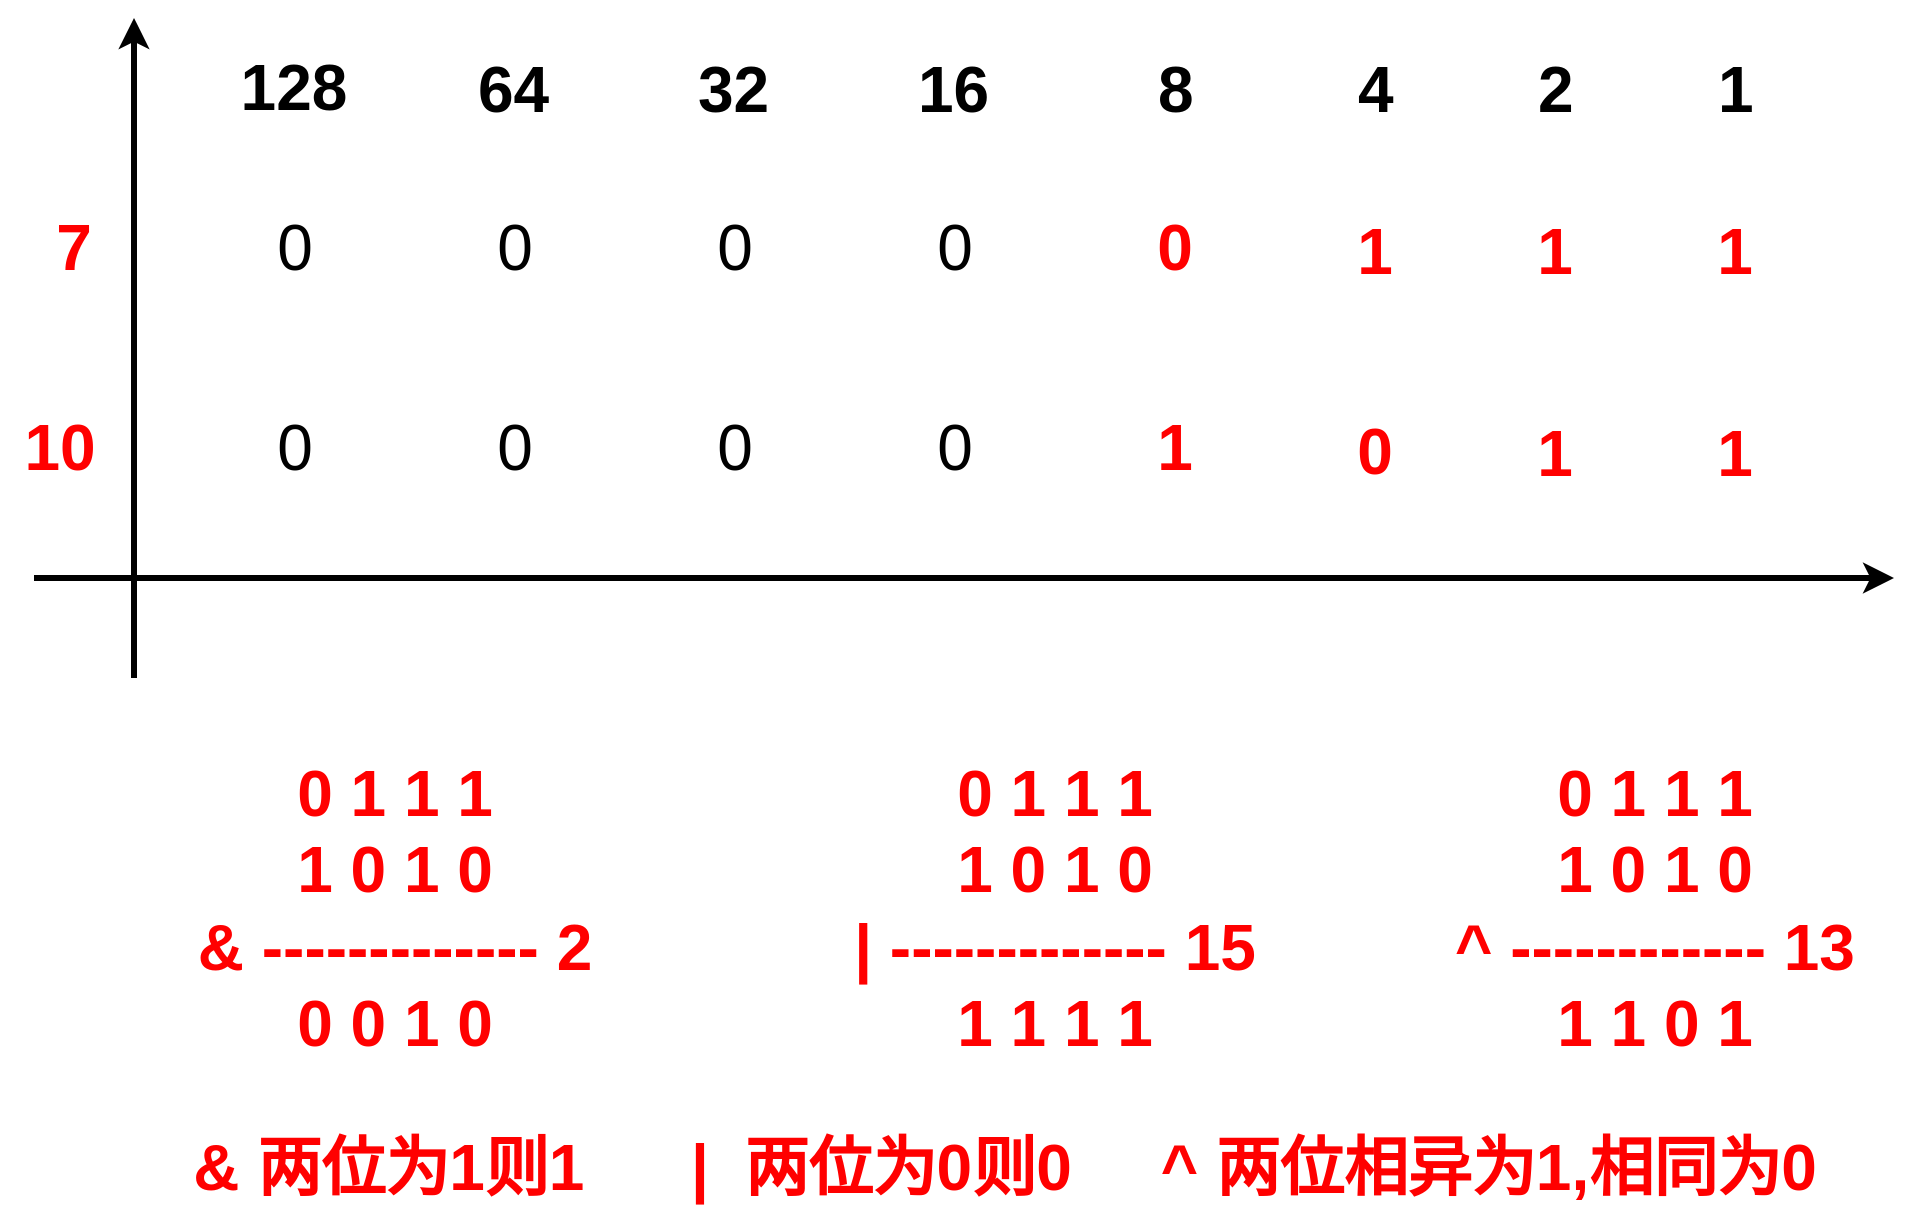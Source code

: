 <mxfile version="20.4.0" type="github">
  <diagram id="20wjOX3hQF94kn0S1W88" name="第 1 页">
    <mxGraphModel dx="1122" dy="798" grid="1" gridSize="10" guides="1" tooltips="1" connect="1" arrows="1" fold="1" page="1" pageScale="1" pageWidth="1169" pageHeight="1654" math="0" shadow="0">
      <root>
        <mxCell id="0" />
        <mxCell id="1" parent="0" />
        <mxCell id="P1Jh1QPIeSn1NVpw_SoJ-2" value="" style="endArrow=classic;html=1;rounded=0;strokeWidth=3;" edge="1" parent="1">
          <mxGeometry width="50" height="50" relative="1" as="geometry">
            <mxPoint x="120" y="410" as="sourcePoint" />
            <mxPoint x="120" y="80" as="targetPoint" />
          </mxGeometry>
        </mxCell>
        <mxCell id="P1Jh1QPIeSn1NVpw_SoJ-3" value="" style="endArrow=classic;html=1;rounded=0;strokeWidth=3;" edge="1" parent="1">
          <mxGeometry width="50" height="50" relative="1" as="geometry">
            <mxPoint x="70" y="360" as="sourcePoint" />
            <mxPoint x="1000" y="360" as="targetPoint" />
          </mxGeometry>
        </mxCell>
        <mxCell id="P1Jh1QPIeSn1NVpw_SoJ-4" value="&lt;b&gt;&lt;font style=&quot;font-size: 32px;&quot;&gt;128&lt;/font&gt;&lt;/b&gt;" style="text;html=1;strokeColor=none;fillColor=none;align=center;verticalAlign=middle;whiteSpace=wrap;rounded=0;" vertex="1" parent="1">
          <mxGeometry x="170" y="100" width="60" height="30" as="geometry" />
        </mxCell>
        <mxCell id="P1Jh1QPIeSn1NVpw_SoJ-5" value="&lt;div style=&quot;text-align: center;&quot;&gt;&lt;span style=&quot;background-color: initial;&quot;&gt;&lt;b&gt;64&lt;/b&gt;&lt;/span&gt;&lt;/div&gt;" style="text;whiteSpace=wrap;html=1;fontSize=32;" vertex="1" parent="1">
          <mxGeometry x="290" y="90" width="90" height="60" as="geometry" />
        </mxCell>
        <mxCell id="P1Jh1QPIeSn1NVpw_SoJ-6" value="&lt;div style=&quot;text-align: center;&quot;&gt;&lt;b&gt;32&lt;/b&gt;&lt;/div&gt;" style="text;whiteSpace=wrap;html=1;fontSize=32;" vertex="1" parent="1">
          <mxGeometry x="400" y="90" width="90" height="60" as="geometry" />
        </mxCell>
        <mxCell id="P1Jh1QPIeSn1NVpw_SoJ-7" value="&lt;div style=&quot;text-align: center;&quot;&gt;&lt;b&gt;16&lt;/b&gt;&lt;/div&gt;" style="text;whiteSpace=wrap;html=1;fontSize=32;" vertex="1" parent="1">
          <mxGeometry x="510" y="90" width="90" height="60" as="geometry" />
        </mxCell>
        <mxCell id="P1Jh1QPIeSn1NVpw_SoJ-8" value="&lt;div style=&quot;text-align: center;&quot;&gt;&lt;b&gt;8&lt;/b&gt;&lt;/div&gt;" style="text;whiteSpace=wrap;html=1;fontSize=32;" vertex="1" parent="1">
          <mxGeometry x="630" y="90" width="90" height="60" as="geometry" />
        </mxCell>
        <mxCell id="P1Jh1QPIeSn1NVpw_SoJ-9" value="&lt;div style=&quot;text-align: center;&quot;&gt;&lt;b&gt;4&lt;/b&gt;&lt;/div&gt;" style="text;whiteSpace=wrap;html=1;fontSize=32;" vertex="1" parent="1">
          <mxGeometry x="730" y="90" width="90" height="60" as="geometry" />
        </mxCell>
        <mxCell id="P1Jh1QPIeSn1NVpw_SoJ-10" value="&lt;div style=&quot;text-align: center;&quot;&gt;&lt;b&gt;2&lt;/b&gt;&lt;/div&gt;" style="text;whiteSpace=wrap;html=1;fontSize=32;" vertex="1" parent="1">
          <mxGeometry x="820" y="90" width="90" height="60" as="geometry" />
        </mxCell>
        <mxCell id="P1Jh1QPIeSn1NVpw_SoJ-11" value="&lt;div style=&quot;text-align: center;&quot;&gt;&lt;b&gt;1&lt;/b&gt;&lt;/div&gt;" style="text;whiteSpace=wrap;html=1;fontSize=32;" vertex="1" parent="1">
          <mxGeometry x="910" y="90" width="90" height="60" as="geometry" />
        </mxCell>
        <mxCell id="P1Jh1QPIeSn1NVpw_SoJ-12" value="&lt;b&gt;&lt;font color=&quot;#ff0000&quot;&gt;7&lt;/font&gt;&lt;/b&gt;" style="text;html=1;strokeColor=none;fillColor=none;align=center;verticalAlign=middle;whiteSpace=wrap;rounded=0;fontSize=32;" vertex="1" parent="1">
          <mxGeometry x="60" y="180" width="60" height="30" as="geometry" />
        </mxCell>
        <mxCell id="P1Jh1QPIeSn1NVpw_SoJ-13" value="&lt;b&gt;&lt;font color=&quot;#ff0000&quot;&gt;10&lt;/font&gt;&lt;/b&gt;" style="text;html=1;strokeColor=none;fillColor=none;align=center;verticalAlign=middle;whiteSpace=wrap;rounded=0;fontSize=32;" vertex="1" parent="1">
          <mxGeometry x="53" y="280" width="60" height="30" as="geometry" />
        </mxCell>
        <mxCell id="P1Jh1QPIeSn1NVpw_SoJ-14" value="0" style="text;html=1;align=center;verticalAlign=middle;resizable=0;points=[];autosize=1;strokeColor=none;fillColor=none;fontSize=32;" vertex="1" parent="1">
          <mxGeometry x="180" y="170" width="40" height="50" as="geometry" />
        </mxCell>
        <mxCell id="P1Jh1QPIeSn1NVpw_SoJ-15" value="0" style="text;html=1;align=center;verticalAlign=middle;resizable=0;points=[];autosize=1;strokeColor=none;fillColor=none;fontSize=32;" vertex="1" parent="1">
          <mxGeometry x="290" y="170" width="40" height="50" as="geometry" />
        </mxCell>
        <mxCell id="P1Jh1QPIeSn1NVpw_SoJ-16" value="0" style="text;html=1;align=center;verticalAlign=middle;resizable=0;points=[];autosize=1;strokeColor=none;fillColor=none;fontSize=32;" vertex="1" parent="1">
          <mxGeometry x="400" y="170" width="40" height="50" as="geometry" />
        </mxCell>
        <mxCell id="P1Jh1QPIeSn1NVpw_SoJ-17" value="0" style="text;html=1;align=center;verticalAlign=middle;resizable=0;points=[];autosize=1;strokeColor=none;fillColor=none;fontSize=32;" vertex="1" parent="1">
          <mxGeometry x="510" y="170" width="40" height="50" as="geometry" />
        </mxCell>
        <mxCell id="P1Jh1QPIeSn1NVpw_SoJ-18" value="&lt;b&gt;&lt;font color=&quot;#ff0000&quot;&gt;0&lt;/font&gt;&lt;/b&gt;" style="text;html=1;align=center;verticalAlign=middle;resizable=0;points=[];autosize=1;strokeColor=none;fillColor=none;fontSize=32;" vertex="1" parent="1">
          <mxGeometry x="620" y="170" width="40" height="50" as="geometry" />
        </mxCell>
        <mxCell id="P1Jh1QPIeSn1NVpw_SoJ-19" value="&lt;font color=&quot;#ff0000&quot;&gt;&lt;b&gt;1&lt;/b&gt;&lt;/font&gt;" style="text;html=1;align=center;verticalAlign=middle;resizable=0;points=[];autosize=1;strokeColor=none;fillColor=none;fontSize=32;" vertex="1" parent="1">
          <mxGeometry x="720" y="172" width="40" height="50" as="geometry" />
        </mxCell>
        <mxCell id="P1Jh1QPIeSn1NVpw_SoJ-20" value="&lt;font color=&quot;#ff0000&quot;&gt;&lt;b&gt;1&lt;/b&gt;&lt;/font&gt;" style="text;html=1;align=center;verticalAlign=middle;resizable=0;points=[];autosize=1;strokeColor=none;fillColor=none;fontSize=32;" vertex="1" parent="1">
          <mxGeometry x="810" y="172" width="40" height="50" as="geometry" />
        </mxCell>
        <mxCell id="P1Jh1QPIeSn1NVpw_SoJ-21" value="&lt;font color=&quot;#ff0000&quot;&gt;&lt;b&gt;1&lt;/b&gt;&lt;/font&gt;" style="text;html=1;align=center;verticalAlign=middle;resizable=0;points=[];autosize=1;strokeColor=none;fillColor=none;fontSize=32;" vertex="1" parent="1">
          <mxGeometry x="900" y="172" width="40" height="50" as="geometry" />
        </mxCell>
        <mxCell id="P1Jh1QPIeSn1NVpw_SoJ-22" value="0" style="text;html=1;align=center;verticalAlign=middle;resizable=0;points=[];autosize=1;strokeColor=none;fillColor=none;fontSize=32;" vertex="1" parent="1">
          <mxGeometry x="180" y="270" width="40" height="50" as="geometry" />
        </mxCell>
        <mxCell id="P1Jh1QPIeSn1NVpw_SoJ-23" value="0" style="text;html=1;align=center;verticalAlign=middle;resizable=0;points=[];autosize=1;strokeColor=none;fillColor=none;fontSize=32;" vertex="1" parent="1">
          <mxGeometry x="290" y="270" width="40" height="50" as="geometry" />
        </mxCell>
        <mxCell id="P1Jh1QPIeSn1NVpw_SoJ-24" value="0" style="text;html=1;align=center;verticalAlign=middle;resizable=0;points=[];autosize=1;strokeColor=none;fillColor=none;fontSize=32;" vertex="1" parent="1">
          <mxGeometry x="400" y="270" width="40" height="50" as="geometry" />
        </mxCell>
        <mxCell id="P1Jh1QPIeSn1NVpw_SoJ-25" value="0" style="text;html=1;align=center;verticalAlign=middle;resizable=0;points=[];autosize=1;strokeColor=none;fillColor=none;fontSize=32;" vertex="1" parent="1">
          <mxGeometry x="510" y="270" width="40" height="50" as="geometry" />
        </mxCell>
        <mxCell id="P1Jh1QPIeSn1NVpw_SoJ-26" value="&lt;b&gt;&lt;font color=&quot;#ff0000&quot;&gt;1&lt;/font&gt;&lt;/b&gt;" style="text;html=1;align=center;verticalAlign=middle;resizable=0;points=[];autosize=1;strokeColor=none;fillColor=none;fontSize=32;" vertex="1" parent="1">
          <mxGeometry x="620" y="270" width="40" height="50" as="geometry" />
        </mxCell>
        <mxCell id="P1Jh1QPIeSn1NVpw_SoJ-27" value="&lt;font color=&quot;#ff0000&quot;&gt;&lt;b&gt;0&lt;/b&gt;&lt;/font&gt;" style="text;html=1;align=center;verticalAlign=middle;resizable=0;points=[];autosize=1;strokeColor=none;fillColor=none;fontSize=32;" vertex="1" parent="1">
          <mxGeometry x="720" y="272" width="40" height="50" as="geometry" />
        </mxCell>
        <mxCell id="P1Jh1QPIeSn1NVpw_SoJ-28" value="&lt;b&gt;&lt;font color=&quot;#ff0000&quot;&gt;1&lt;/font&gt;&lt;/b&gt;" style="text;html=1;align=center;verticalAlign=middle;resizable=0;points=[];autosize=1;strokeColor=none;fillColor=none;fontSize=32;" vertex="1" parent="1">
          <mxGeometry x="810" y="273" width="40" height="50" as="geometry" />
        </mxCell>
        <mxCell id="P1Jh1QPIeSn1NVpw_SoJ-29" value="&lt;b&gt;&lt;font color=&quot;#ff0000&quot;&gt;1&lt;/font&gt;&lt;/b&gt;" style="text;html=1;align=center;verticalAlign=middle;resizable=0;points=[];autosize=1;strokeColor=none;fillColor=none;fontSize=32;" vertex="1" parent="1">
          <mxGeometry x="900" y="273" width="40" height="50" as="geometry" />
        </mxCell>
        <mxCell id="P1Jh1QPIeSn1NVpw_SoJ-30" value="&lt;b&gt;0 1 1 1&lt;br&gt;1 0 1 0&lt;br&gt;&amp;amp; ------------- 2&lt;br&gt;0 0 1 0&lt;br&gt;&lt;/b&gt;" style="text;html=1;align=center;verticalAlign=middle;resizable=0;points=[];autosize=1;strokeColor=none;fillColor=none;fontSize=32;fontColor=#FF0000;" vertex="1" parent="1">
          <mxGeometry x="140" y="440" width="220" height="170" as="geometry" />
        </mxCell>
        <mxCell id="P1Jh1QPIeSn1NVpw_SoJ-31" value="&lt;b&gt;0 1 1 1&lt;br&gt;1 0 1 0&lt;br&gt;| ------------- 15&lt;br&gt;1 1 1 1&lt;br&gt;&lt;/b&gt;" style="text;html=1;align=center;verticalAlign=middle;resizable=0;points=[];autosize=1;strokeColor=none;fillColor=none;fontSize=32;fontColor=#FF0000;" vertex="1" parent="1">
          <mxGeometry x="470" y="440" width="220" height="170" as="geometry" />
        </mxCell>
        <mxCell id="P1Jh1QPIeSn1NVpw_SoJ-32" value="&lt;b&gt;0 1 1 1&lt;br&gt;1 0 1 0&lt;br&gt;^ ------------ 13&lt;br&gt;1 1 0 1&lt;br&gt;&lt;/b&gt;" style="text;html=1;align=center;verticalAlign=middle;resizable=0;points=[];autosize=1;strokeColor=none;fillColor=none;fontSize=32;fontColor=#FF0000;" vertex="1" parent="1">
          <mxGeometry x="770" y="440" width="220" height="170" as="geometry" />
        </mxCell>
        <mxCell id="P1Jh1QPIeSn1NVpw_SoJ-33" value="&lt;b&gt;&amp;amp; 两位为1则1&amp;nbsp; &amp;nbsp; &amp;nbsp; |&amp;nbsp; 两位为0则0&amp;nbsp; &amp;nbsp; &amp;nbsp;^ 两位相异为1,相同为0&lt;/b&gt;" style="text;html=1;align=center;verticalAlign=middle;resizable=0;points=[];autosize=1;strokeColor=none;fillColor=none;fontSize=32;fontColor=#FF0000;" vertex="1" parent="1">
          <mxGeometry x="135" y="630" width="840" height="50" as="geometry" />
        </mxCell>
      </root>
    </mxGraphModel>
  </diagram>
</mxfile>

